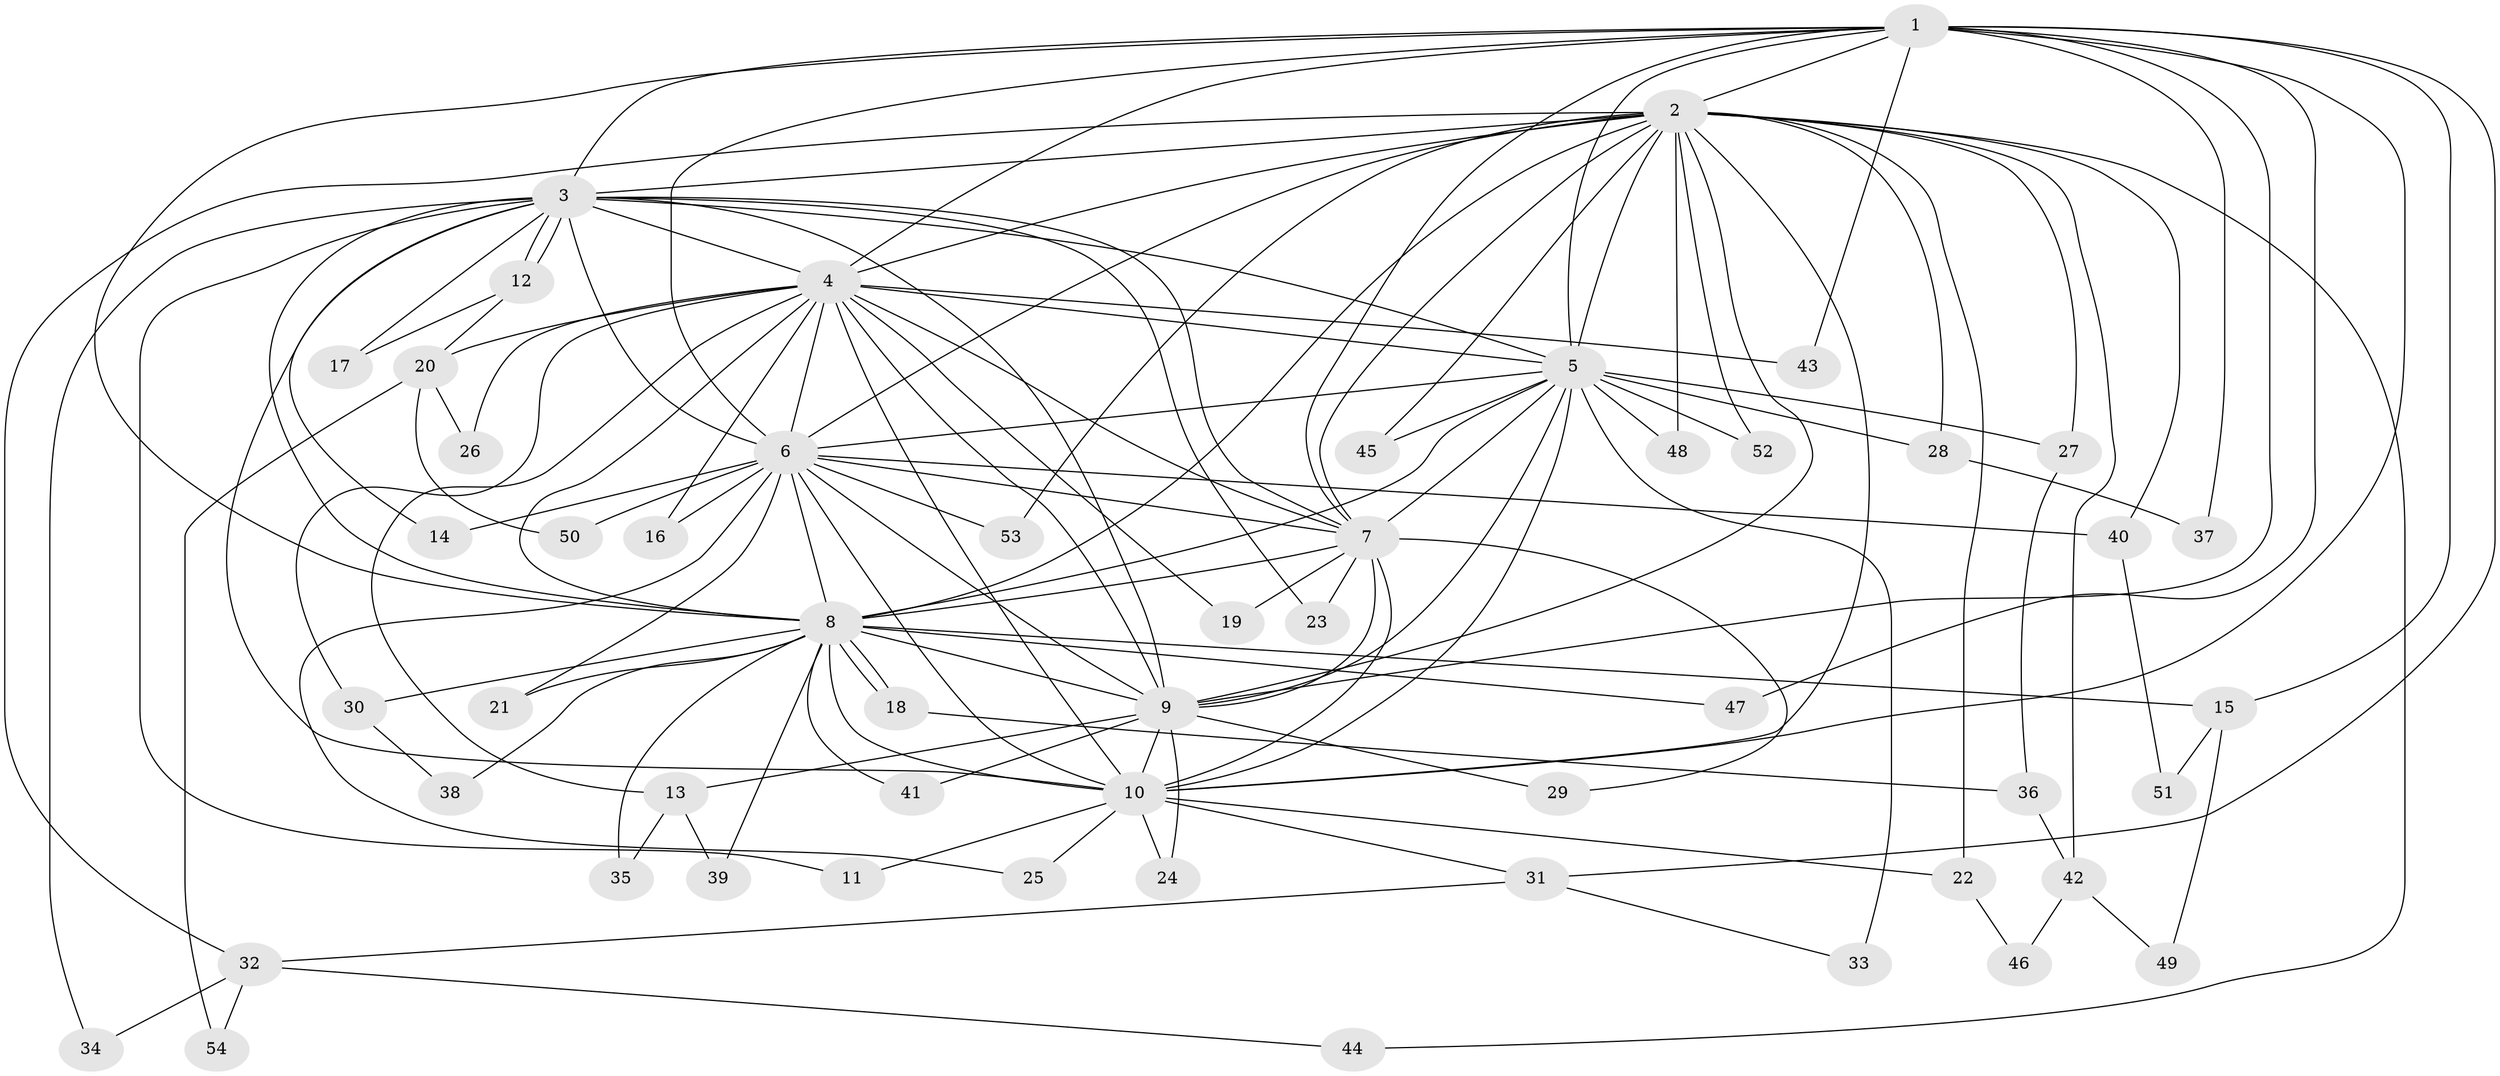 // coarse degree distribution, {17: 0.024390243902439025, 20: 0.024390243902439025, 13: 0.07317073170731707, 8: 0.024390243902439025, 18: 0.024390243902439025, 11: 0.024390243902439025, 2: 0.5365853658536586, 4: 0.0975609756097561, 1: 0.024390243902439025, 5: 0.04878048780487805, 3: 0.0975609756097561}
// Generated by graph-tools (version 1.1) at 2025/51/02/27/25 19:51:51]
// undirected, 54 vertices, 133 edges
graph export_dot {
graph [start="1"]
  node [color=gray90,style=filled];
  1;
  2;
  3;
  4;
  5;
  6;
  7;
  8;
  9;
  10;
  11;
  12;
  13;
  14;
  15;
  16;
  17;
  18;
  19;
  20;
  21;
  22;
  23;
  24;
  25;
  26;
  27;
  28;
  29;
  30;
  31;
  32;
  33;
  34;
  35;
  36;
  37;
  38;
  39;
  40;
  41;
  42;
  43;
  44;
  45;
  46;
  47;
  48;
  49;
  50;
  51;
  52;
  53;
  54;
  1 -- 2;
  1 -- 3;
  1 -- 4;
  1 -- 5;
  1 -- 6;
  1 -- 7;
  1 -- 8;
  1 -- 9;
  1 -- 10;
  1 -- 15;
  1 -- 31;
  1 -- 37;
  1 -- 43;
  1 -- 47;
  2 -- 3;
  2 -- 4;
  2 -- 5;
  2 -- 6;
  2 -- 7;
  2 -- 8;
  2 -- 9;
  2 -- 10;
  2 -- 22;
  2 -- 27;
  2 -- 28;
  2 -- 32;
  2 -- 40;
  2 -- 42;
  2 -- 44;
  2 -- 45;
  2 -- 48;
  2 -- 52;
  2 -- 53;
  3 -- 4;
  3 -- 5;
  3 -- 6;
  3 -- 7;
  3 -- 8;
  3 -- 9;
  3 -- 10;
  3 -- 11;
  3 -- 12;
  3 -- 12;
  3 -- 14;
  3 -- 17;
  3 -- 23;
  3 -- 34;
  4 -- 5;
  4 -- 6;
  4 -- 7;
  4 -- 8;
  4 -- 9;
  4 -- 10;
  4 -- 13;
  4 -- 16;
  4 -- 19;
  4 -- 20;
  4 -- 26;
  4 -- 30;
  4 -- 43;
  5 -- 6;
  5 -- 7;
  5 -- 8;
  5 -- 9;
  5 -- 10;
  5 -- 27;
  5 -- 28;
  5 -- 33;
  5 -- 45;
  5 -- 48;
  5 -- 52;
  6 -- 7;
  6 -- 8;
  6 -- 9;
  6 -- 10;
  6 -- 14;
  6 -- 16;
  6 -- 21;
  6 -- 25;
  6 -- 40;
  6 -- 50;
  6 -- 53;
  7 -- 8;
  7 -- 9;
  7 -- 10;
  7 -- 19;
  7 -- 23;
  7 -- 29;
  8 -- 9;
  8 -- 10;
  8 -- 15;
  8 -- 18;
  8 -- 18;
  8 -- 21;
  8 -- 30;
  8 -- 35;
  8 -- 38;
  8 -- 39;
  8 -- 41;
  8 -- 47;
  9 -- 10;
  9 -- 13;
  9 -- 24;
  9 -- 29;
  9 -- 41;
  10 -- 11;
  10 -- 22;
  10 -- 24;
  10 -- 25;
  10 -- 31;
  12 -- 17;
  12 -- 20;
  13 -- 35;
  13 -- 39;
  15 -- 49;
  15 -- 51;
  18 -- 36;
  20 -- 26;
  20 -- 50;
  20 -- 54;
  22 -- 46;
  27 -- 36;
  28 -- 37;
  30 -- 38;
  31 -- 32;
  31 -- 33;
  32 -- 34;
  32 -- 44;
  32 -- 54;
  36 -- 42;
  40 -- 51;
  42 -- 46;
  42 -- 49;
}

